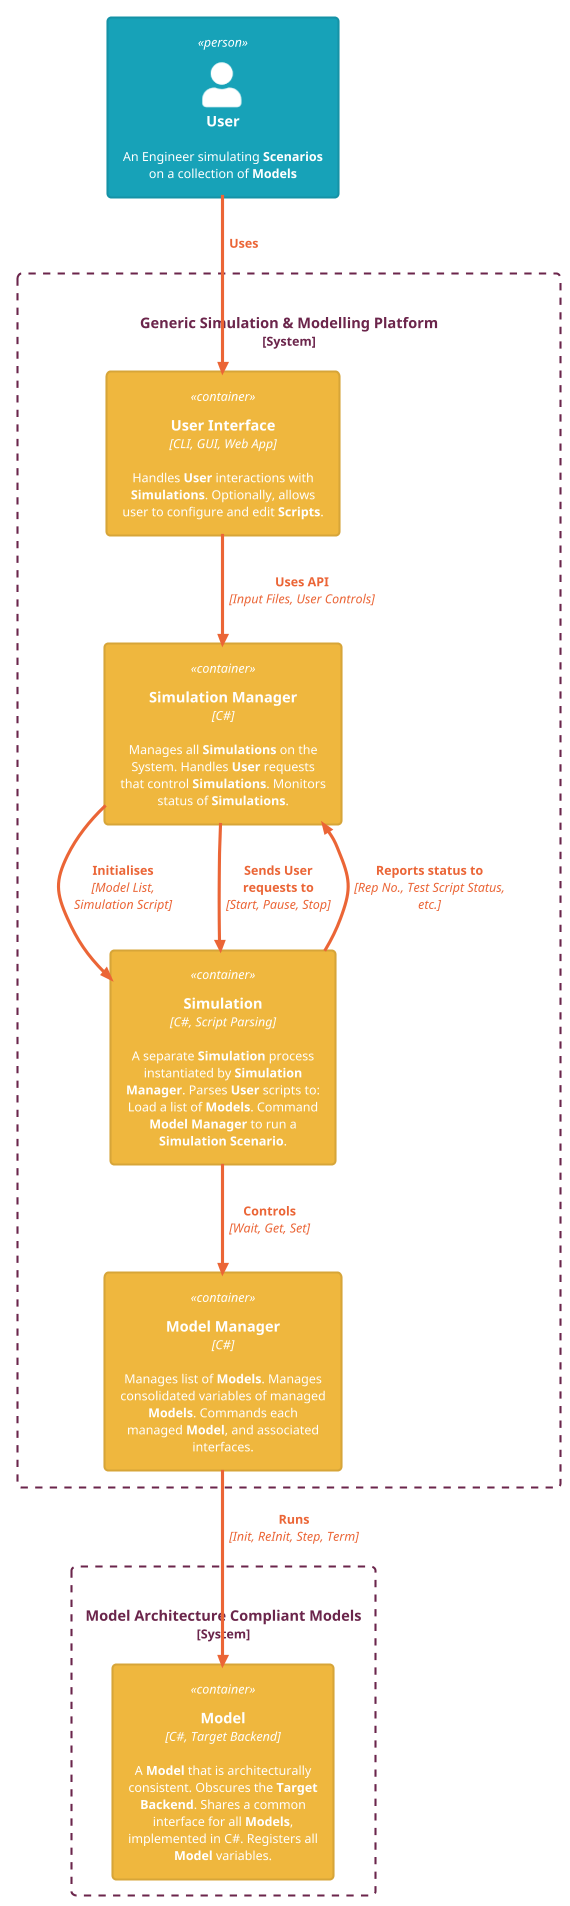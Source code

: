 @startuml L2_Container Diagram - Generic Simulation & Modelling Platform

!theme C4_united from <C4/themes>
!include <C4/C4_Container>

Person(User,"User", "An Engineer simulating **Scenarios** on a collection of **Models**")

System_Boundary(SimulationModelPlatform, "Generic Simulation & Modelling Platform") {
    Container(UserInterface, "User Interface", "CLI, GUI, Web App", "Handles **User** interactions with **Simulations**. Optionally, allows user to configure and edit **Scripts**.")
    Container(SimulationManager, "Simulation Manager", "C#", "Manages all **Simulations** on the System. Handles **User** requests that control **Simulations**. Monitors status of **Simulations**.")
    Container(Simulation,"Simulation", "C#, Script Parsing", "A separate **Simulation** process instantiated by **Simulation Manager**. Parses **User** scripts to: Load a list of **Models**. Command **Model Manager** to run a **Simulation** **Scenario**.")
    Container(ModelManager, "Model Manager", "C#", "Manages list of **Models**. Manages consolidated variables of managed **Models**. Commands each managed **Model**, and associated interfaces.")
}

System_Boundary(Models, "Model Architecture Compliant Models") {
    Container(Model, "Model", "C#, Target Backend", "A **Model** that is architecturally consistent. Obscures the **Target Backend**. Shares a common interface for all **Models**, implemented in C#. Registers all **Model** variables.")
}

Rel_D(User, UserInterface, "Uses")
Rel(UserInterface, SimulationManager, "Uses API", "Input Files, User Controls")
Rel(SimulationManager, Simulation, "Initialises", "Model List,\nSimulation Script")
Rel(SimulationManager, Simulation, "Sends User\nrequests to", "Start, Pause, Stop")
Rel(Simulation, SimulationManager, "Reports status to", "Rep No., Test Script Status, etc.")
Rel(Simulation, ModelManager, "Controls", "Wait, Get, Set")
Rel_D(ModelManager, Model, "Runs", "Init, ReInit, Step, Term")

@enduml